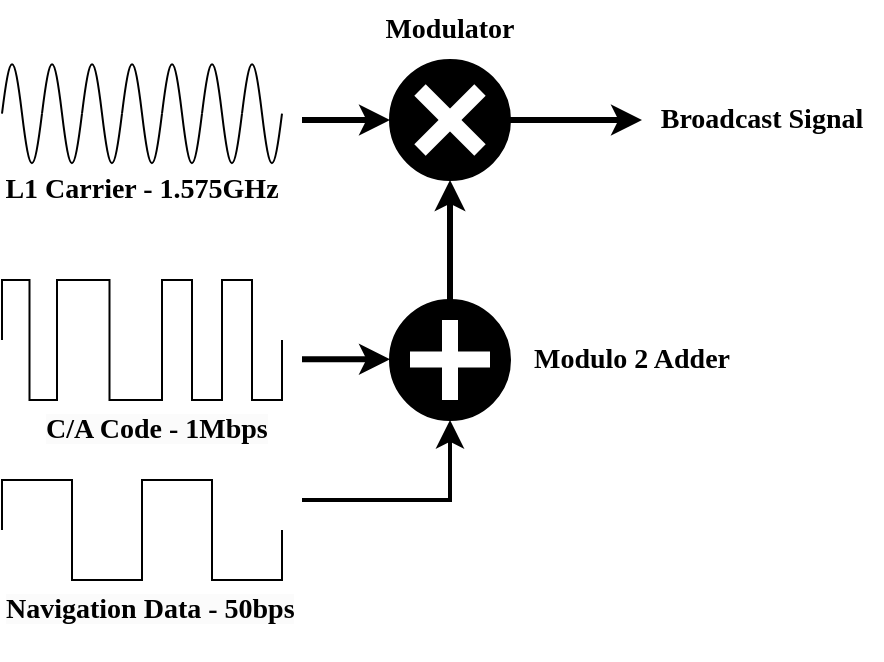 <mxfile version="24.5.1" type="github">
  <diagram name="Page-1" id="6aGXswRgfUKFkrVfbMi_">
    <mxGraphModel dx="813" dy="439" grid="1" gridSize="10" guides="1" tooltips="1" connect="1" arrows="1" fold="1" page="1" pageScale="1" pageWidth="827" pageHeight="1169" math="0" shadow="0">
      <root>
        <mxCell id="0" />
        <mxCell id="1" parent="0" />
        <mxCell id="5J5I5xCZDqSaC__9h7dp-1" value="" style="ellipse;whiteSpace=wrap;html=1;aspect=fixed;fillColor=#000000;" parent="1" vertex="1">
          <mxGeometry x="414" y="140" width="60" height="60" as="geometry" />
        </mxCell>
        <mxCell id="5J5I5xCZDqSaC__9h7dp-2" value="" style="endArrow=none;html=1;rounded=0;strokeColor=#FFFFFF;strokeWidth=8;" parent="1" edge="1">
          <mxGeometry width="50" height="50" relative="1" as="geometry">
            <mxPoint x="429" y="155" as="sourcePoint" />
            <mxPoint x="459" y="185" as="targetPoint" />
          </mxGeometry>
        </mxCell>
        <mxCell id="5J5I5xCZDqSaC__9h7dp-3" value="" style="endArrow=none;html=1;rounded=0;strokeColor=#FFFFFF;strokeWidth=8;" parent="1" edge="1">
          <mxGeometry width="50" height="50" relative="1" as="geometry">
            <mxPoint x="429" y="185" as="sourcePoint" />
            <mxPoint x="459" y="155" as="targetPoint" />
          </mxGeometry>
        </mxCell>
        <mxCell id="5J5I5xCZDqSaC__9h7dp-4" value="" style="ellipse;whiteSpace=wrap;html=1;aspect=fixed;fillColor=#000000;" parent="1" vertex="1">
          <mxGeometry x="414" y="260" width="60" height="60" as="geometry" />
        </mxCell>
        <mxCell id="5J5I5xCZDqSaC__9h7dp-5" value="" style="endArrow=none;html=1;rounded=0;strokeColor=#FFFFFF;strokeWidth=8;" parent="1" edge="1">
          <mxGeometry width="50" height="50" relative="1" as="geometry">
            <mxPoint x="424" y="289.74" as="sourcePoint" />
            <mxPoint x="464" y="289.74" as="targetPoint" />
          </mxGeometry>
        </mxCell>
        <mxCell id="5J5I5xCZDqSaC__9h7dp-6" value="" style="endArrow=none;html=1;rounded=0;strokeColor=#FFFFFF;strokeWidth=8;" parent="1" edge="1">
          <mxGeometry width="50" height="50" relative="1" as="geometry">
            <mxPoint x="444" y="310" as="sourcePoint" />
            <mxPoint x="444" y="270" as="targetPoint" />
          </mxGeometry>
        </mxCell>
        <mxCell id="5J5I5xCZDqSaC__9h7dp-7" value="" style="endArrow=classic;html=1;rounded=0;exitX=0.5;exitY=0;exitDx=0;exitDy=0;entryX=0.5;entryY=1;entryDx=0;entryDy=0;strokeWidth=3;" parent="1" source="5J5I5xCZDqSaC__9h7dp-4" target="5J5I5xCZDqSaC__9h7dp-1" edge="1">
          <mxGeometry width="50" height="50" relative="1" as="geometry">
            <mxPoint x="450" y="230" as="sourcePoint" />
            <mxPoint x="500" y="180" as="targetPoint" />
          </mxGeometry>
        </mxCell>
        <mxCell id="5J5I5xCZDqSaC__9h7dp-8" value="" style="endArrow=classic;html=1;rounded=0;entryX=0;entryY=0.5;entryDx=0;entryDy=0;strokeWidth=3;" parent="1" target="5J5I5xCZDqSaC__9h7dp-1" edge="1">
          <mxGeometry width="50" height="50" relative="1" as="geometry">
            <mxPoint x="370" y="170" as="sourcePoint" />
            <mxPoint x="500" y="180" as="targetPoint" />
          </mxGeometry>
        </mxCell>
        <mxCell id="5J5I5xCZDqSaC__9h7dp-9" value="" style="endArrow=classic;html=1;rounded=0;entryX=0;entryY=0.5;entryDx=0;entryDy=0;strokeWidth=3;" parent="1" edge="1">
          <mxGeometry width="50" height="50" relative="1" as="geometry">
            <mxPoint x="370" y="289.62" as="sourcePoint" />
            <mxPoint x="414" y="289.62" as="targetPoint" />
          </mxGeometry>
        </mxCell>
        <mxCell id="5J5I5xCZDqSaC__9h7dp-10" value="" style="endArrow=classic;html=1;rounded=0;exitX=1;exitY=0.5;exitDx=0;exitDy=0;strokeWidth=3;" parent="1" source="5J5I5xCZDqSaC__9h7dp-1" edge="1">
          <mxGeometry width="50" height="50" relative="1" as="geometry">
            <mxPoint x="450" y="230" as="sourcePoint" />
            <mxPoint x="540" y="170" as="targetPoint" />
          </mxGeometry>
        </mxCell>
        <mxCell id="5J5I5xCZDqSaC__9h7dp-11" value="" style="edgeStyle=segmentEdgeStyle;endArrow=classic;html=1;curved=0;rounded=0;endSize=8;startSize=8;entryX=0.5;entryY=1;entryDx=0;entryDy=0;strokeWidth=2;" parent="1" target="5J5I5xCZDqSaC__9h7dp-4" edge="1">
          <mxGeometry width="50" height="50" relative="1" as="geometry">
            <mxPoint x="370" y="360" as="sourcePoint" />
            <mxPoint x="446" y="330" as="targetPoint" />
          </mxGeometry>
        </mxCell>
        <mxCell id="5J5I5xCZDqSaC__9h7dp-12" value="" style="pointerEvents=1;verticalLabelPosition=bottom;shadow=0;dashed=0;align=center;html=1;verticalAlign=top;shape=mxgraph.electrical.waveforms.sine_wave;" parent="1" vertex="1">
          <mxGeometry x="260" y="133.82" width="20" height="66.18" as="geometry" />
        </mxCell>
        <mxCell id="5J5I5xCZDqSaC__9h7dp-13" value="" style="pointerEvents=1;verticalLabelPosition=bottom;shadow=0;dashed=0;align=center;html=1;verticalAlign=top;shape=mxgraph.electrical.waveforms.sine_wave;" parent="1" vertex="1">
          <mxGeometry x="280" y="133.82" width="20" height="66.18" as="geometry" />
        </mxCell>
        <mxCell id="5J5I5xCZDqSaC__9h7dp-14" value="" style="pointerEvents=1;verticalLabelPosition=bottom;shadow=0;dashed=0;align=center;html=1;verticalAlign=top;shape=mxgraph.electrical.waveforms.sine_wave;" parent="1" vertex="1">
          <mxGeometry x="300" y="133.82" width="20" height="66.18" as="geometry" />
        </mxCell>
        <mxCell id="5J5I5xCZDqSaC__9h7dp-15" value="" style="pointerEvents=1;verticalLabelPosition=bottom;shadow=0;dashed=0;align=center;html=1;verticalAlign=top;shape=mxgraph.electrical.waveforms.sine_wave;" parent="1" vertex="1">
          <mxGeometry x="320" y="133.82" width="20" height="66.18" as="geometry" />
        </mxCell>
        <mxCell id="5J5I5xCZDqSaC__9h7dp-16" value="" style="pointerEvents=1;verticalLabelPosition=bottom;shadow=0;dashed=0;align=center;html=1;verticalAlign=top;shape=mxgraph.electrical.waveforms.sine_wave;" parent="1" vertex="1">
          <mxGeometry x="340" y="133.82" width="20" height="66.18" as="geometry" />
        </mxCell>
        <mxCell id="5J5I5xCZDqSaC__9h7dp-17" value="" style="pointerEvents=1;verticalLabelPosition=bottom;shadow=0;dashed=0;align=center;html=1;verticalAlign=top;shape=mxgraph.electrical.waveforms.sine_wave;" parent="1" vertex="1">
          <mxGeometry x="240" y="133.82" width="20" height="66.18" as="geometry" />
        </mxCell>
        <mxCell id="5J5I5xCZDqSaC__9h7dp-18" value="" style="pointerEvents=1;verticalLabelPosition=bottom;shadow=0;dashed=0;align=center;html=1;verticalAlign=top;shape=mxgraph.electrical.waveforms.square_wave;strokeWidth=1;" parent="1" vertex="1">
          <mxGeometry x="220" y="350" width="70" height="50" as="geometry" />
        </mxCell>
        <mxCell id="5J5I5xCZDqSaC__9h7dp-21" value="" style="pointerEvents=1;verticalLabelPosition=bottom;shadow=0;dashed=0;align=center;html=1;verticalAlign=top;shape=mxgraph.electrical.waveforms.square_wave;strokeWidth=1;" parent="1" vertex="1">
          <mxGeometry x="290" y="350" width="70" height="50" as="geometry" />
        </mxCell>
        <mxCell id="5J5I5xCZDqSaC__9h7dp-22" value="" style="pointerEvents=1;verticalLabelPosition=bottom;shadow=0;dashed=0;align=center;html=1;verticalAlign=top;shape=mxgraph.electrical.waveforms.sine_wave;" parent="1" vertex="1">
          <mxGeometry x="220" y="133.82" width="20" height="66.18" as="geometry" />
        </mxCell>
        <mxCell id="5J5I5xCZDqSaC__9h7dp-23" value="" style="pointerEvents=1;verticalLabelPosition=bottom;shadow=0;dashed=0;align=center;html=1;verticalAlign=top;shape=mxgraph.electrical.waveforms.square_wave;" parent="1" vertex="1">
          <mxGeometry x="220" y="250" width="27.5" height="60" as="geometry" />
        </mxCell>
        <mxCell id="5J5I5xCZDqSaC__9h7dp-24" value="" style="pointerEvents=1;verticalLabelPosition=bottom;shadow=0;dashed=0;align=center;html=1;verticalAlign=top;shape=mxgraph.electrical.waveforms.square_wave;" parent="1" vertex="1">
          <mxGeometry x="247.5" y="250" width="52.5" height="60" as="geometry" />
        </mxCell>
        <mxCell id="5J5I5xCZDqSaC__9h7dp-25" value="" style="pointerEvents=1;verticalLabelPosition=bottom;shadow=0;dashed=0;align=center;html=1;verticalAlign=top;shape=mxgraph.electrical.waveforms.square_wave;" parent="1" vertex="1">
          <mxGeometry x="300" y="250" width="30" height="60" as="geometry" />
        </mxCell>
        <mxCell id="5J5I5xCZDqSaC__9h7dp-26" value="" style="pointerEvents=1;verticalLabelPosition=bottom;shadow=0;dashed=0;align=center;html=1;verticalAlign=top;shape=mxgraph.electrical.waveforms.square_wave;" parent="1" vertex="1">
          <mxGeometry x="330" y="250" width="30" height="60" as="geometry" />
        </mxCell>
        <mxCell id="5J5I5xCZDqSaC__9h7dp-27" value="&lt;b style=&quot;border-color: var(--border-color); font-family: &amp;quot;Times New Roman&amp;quot;; font-size: 14px;&quot;&gt;L1 Carrier - 1.575GHz&lt;/b&gt;" style="text;html=1;align=center;verticalAlign=middle;whiteSpace=wrap;rounded=0;" parent="1" vertex="1">
          <mxGeometry x="220" y="190" width="140" height="30" as="geometry" />
        </mxCell>
        <mxCell id="5J5I5xCZDqSaC__9h7dp-28" value="&lt;b style=&quot;border-color: var(--border-color); color: rgb(0, 0, 0); font-family: &amp;quot;Times New Roman&amp;quot;; font-size: 14px; font-style: normal; font-variant-ligatures: normal; font-variant-caps: normal; letter-spacing: normal; orphans: 2; text-align: center; text-indent: 0px; text-transform: none; widows: 2; word-spacing: 0px; -webkit-text-stroke-width: 0px; background-color: rgb(251, 251, 251); text-decoration-thickness: initial; text-decoration-style: initial; text-decoration-color: initial;&quot;&gt;C/A Code - 1Mbps&lt;/b&gt;" style="text;whiteSpace=wrap;html=1;" parent="1" vertex="1">
          <mxGeometry x="240" y="310" width="115" height="30" as="geometry" />
        </mxCell>
        <mxCell id="5J5I5xCZDqSaC__9h7dp-29" value="&lt;b style=&quot;border-color: var(--border-color); color: rgb(0, 0, 0); font-family: &amp;quot;Times New Roman&amp;quot;; font-size: 14px; font-style: normal; font-variant-ligatures: normal; font-variant-caps: normal; letter-spacing: normal; orphans: 2; text-align: center; text-indent: 0px; text-transform: none; widows: 2; word-spacing: 0px; -webkit-text-stroke-width: 0px; background-color: rgb(251, 251, 251); text-decoration-thickness: initial; text-decoration-style: initial; text-decoration-color: initial;&quot;&gt;Navigation Data - 50bps&lt;/b&gt;" style="text;whiteSpace=wrap;html=1;" parent="1" vertex="1">
          <mxGeometry x="220" y="400" width="170" height="40" as="geometry" />
        </mxCell>
        <mxCell id="5J5I5xCZDqSaC__9h7dp-30" value="&lt;font face=&quot;Times New Roman&quot; style=&quot;font-size: 14px;&quot;&gt;&lt;b&gt;Modulo 2 Adder&lt;/b&gt;&lt;/font&gt;" style="text;html=1;align=center;verticalAlign=middle;whiteSpace=wrap;rounded=0;" parent="1" vertex="1">
          <mxGeometry x="480" y="275" width="110" height="30" as="geometry" />
        </mxCell>
        <mxCell id="5J5I5xCZDqSaC__9h7dp-31" value="&lt;font face=&quot;Times New Roman&quot; style=&quot;font-size: 14px;&quot;&gt;&lt;b&gt;Modulator&lt;/b&gt;&lt;/font&gt;" style="text;html=1;align=center;verticalAlign=middle;whiteSpace=wrap;rounded=0;" parent="1" vertex="1">
          <mxGeometry x="389" y="110" width="110" height="30" as="geometry" />
        </mxCell>
        <mxCell id="5J5I5xCZDqSaC__9h7dp-32" value="&lt;font face=&quot;Times New Roman&quot; style=&quot;font-size: 14px;&quot;&gt;&lt;b&gt;Broadcast Signal&lt;/b&gt;&lt;/font&gt;" style="text;html=1;align=center;verticalAlign=middle;whiteSpace=wrap;rounded=0;" parent="1" vertex="1">
          <mxGeometry x="540" y="155" width="120" height="30" as="geometry" />
        </mxCell>
      </root>
    </mxGraphModel>
  </diagram>
</mxfile>
